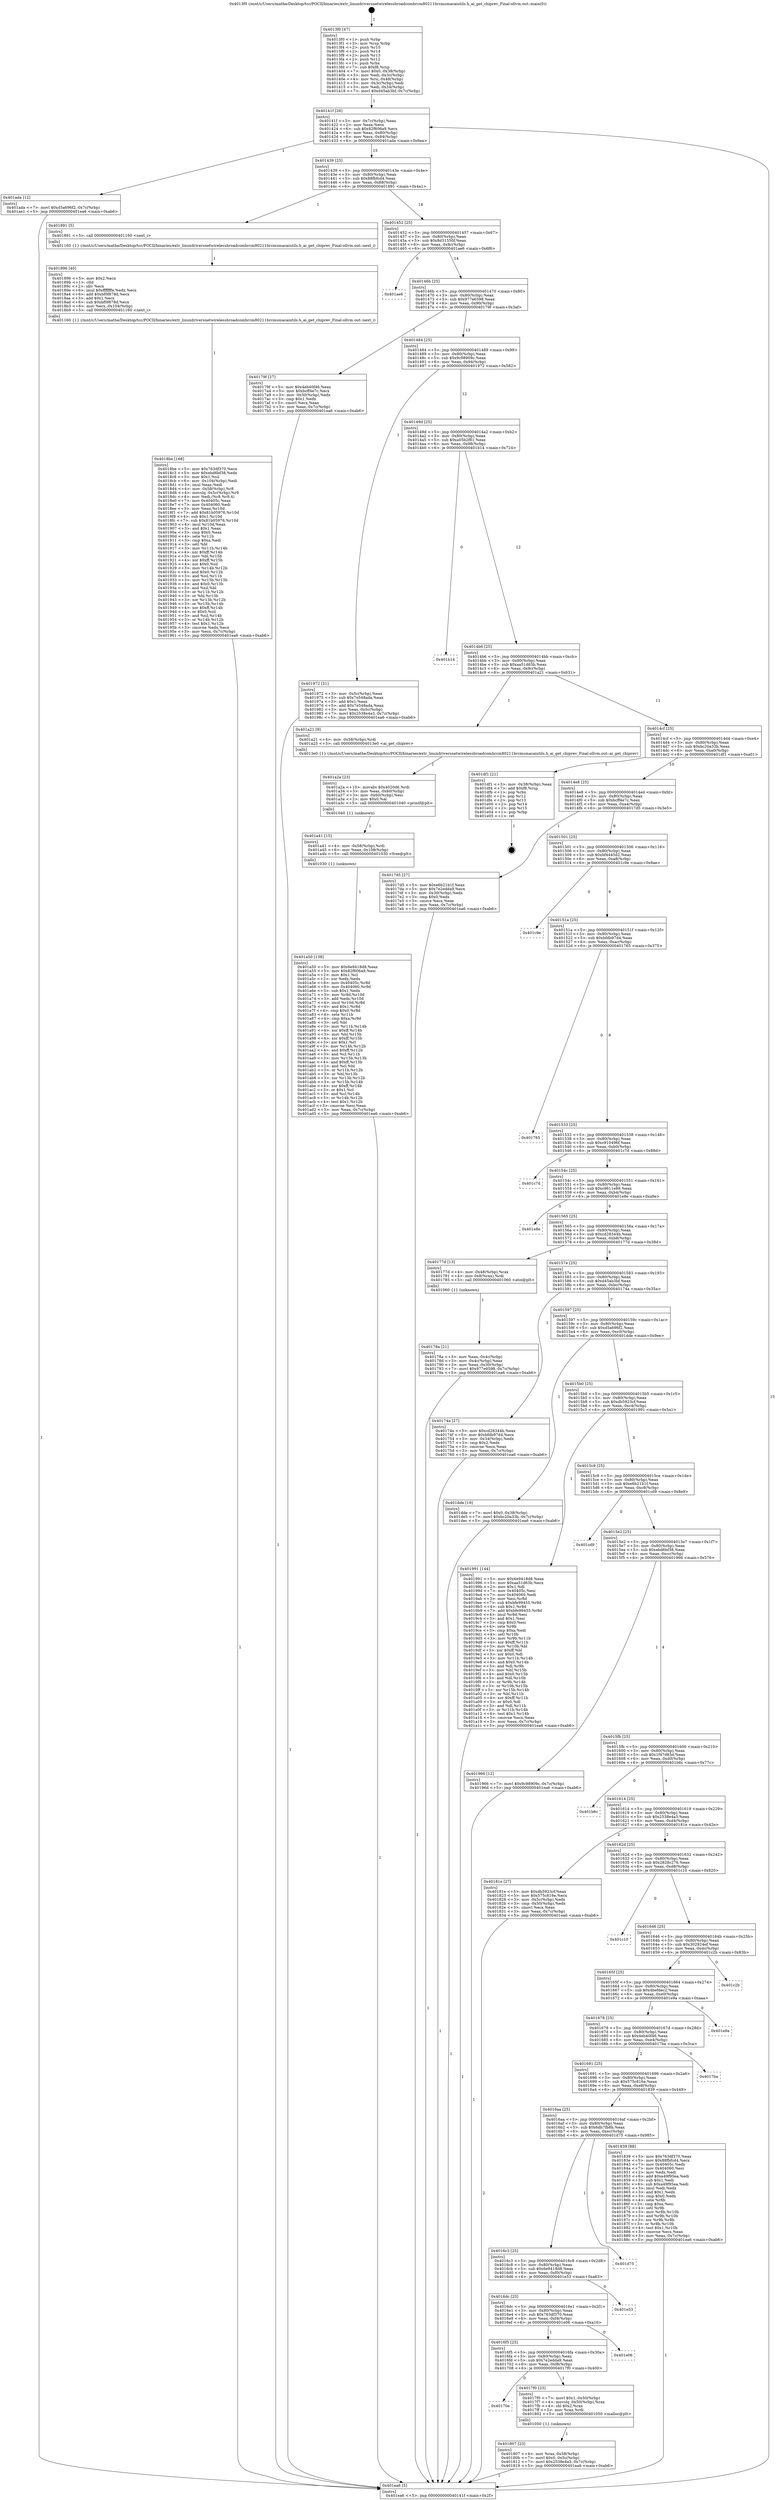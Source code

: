 digraph "0x4013f0" {
  label = "0x4013f0 (/mnt/c/Users/mathe/Desktop/tcc/POCII/binaries/extr_linuxdriversnetwirelessbroadcombrcm80211brcmsmacaiutils.h_ai_get_chiprev_Final-ollvm.out::main(0))"
  labelloc = "t"
  node[shape=record]

  Entry [label="",width=0.3,height=0.3,shape=circle,fillcolor=black,style=filled]
  "0x40141f" [label="{
     0x40141f [26]\l
     | [instrs]\l
     &nbsp;&nbsp;0x40141f \<+3\>: mov -0x7c(%rbp),%eax\l
     &nbsp;&nbsp;0x401422 \<+2\>: mov %eax,%ecx\l
     &nbsp;&nbsp;0x401424 \<+6\>: sub $0x82f606a9,%ecx\l
     &nbsp;&nbsp;0x40142a \<+3\>: mov %eax,-0x80(%rbp)\l
     &nbsp;&nbsp;0x40142d \<+6\>: mov %ecx,-0x84(%rbp)\l
     &nbsp;&nbsp;0x401433 \<+6\>: je 0000000000401ada \<main+0x6ea\>\l
  }"]
  "0x401ada" [label="{
     0x401ada [12]\l
     | [instrs]\l
     &nbsp;&nbsp;0x401ada \<+7\>: movl $0xd5a696f2,-0x7c(%rbp)\l
     &nbsp;&nbsp;0x401ae1 \<+5\>: jmp 0000000000401ea6 \<main+0xab6\>\l
  }"]
  "0x401439" [label="{
     0x401439 [25]\l
     | [instrs]\l
     &nbsp;&nbsp;0x401439 \<+5\>: jmp 000000000040143e \<main+0x4e\>\l
     &nbsp;&nbsp;0x40143e \<+3\>: mov -0x80(%rbp),%eax\l
     &nbsp;&nbsp;0x401441 \<+5\>: sub $0x88fbfcd4,%eax\l
     &nbsp;&nbsp;0x401446 \<+6\>: mov %eax,-0x88(%rbp)\l
     &nbsp;&nbsp;0x40144c \<+6\>: je 0000000000401891 \<main+0x4a1\>\l
  }"]
  Exit [label="",width=0.3,height=0.3,shape=circle,fillcolor=black,style=filled,peripheries=2]
  "0x401891" [label="{
     0x401891 [5]\l
     | [instrs]\l
     &nbsp;&nbsp;0x401891 \<+5\>: call 0000000000401160 \<next_i\>\l
     | [calls]\l
     &nbsp;&nbsp;0x401160 \{1\} (/mnt/c/Users/mathe/Desktop/tcc/POCII/binaries/extr_linuxdriversnetwirelessbroadcombrcm80211brcmsmacaiutils.h_ai_get_chiprev_Final-ollvm.out::next_i)\l
  }"]
  "0x401452" [label="{
     0x401452 [25]\l
     | [instrs]\l
     &nbsp;&nbsp;0x401452 \<+5\>: jmp 0000000000401457 \<main+0x67\>\l
     &nbsp;&nbsp;0x401457 \<+3\>: mov -0x80(%rbp),%eax\l
     &nbsp;&nbsp;0x40145a \<+5\>: sub $0x8d31550f,%eax\l
     &nbsp;&nbsp;0x40145f \<+6\>: mov %eax,-0x8c(%rbp)\l
     &nbsp;&nbsp;0x401465 \<+6\>: je 0000000000401ae6 \<main+0x6f6\>\l
  }"]
  "0x401a50" [label="{
     0x401a50 [138]\l
     | [instrs]\l
     &nbsp;&nbsp;0x401a50 \<+5\>: mov $0x6e9418d8,%eax\l
     &nbsp;&nbsp;0x401a55 \<+5\>: mov $0x82f606a9,%esi\l
     &nbsp;&nbsp;0x401a5a \<+2\>: mov $0x1,%cl\l
     &nbsp;&nbsp;0x401a5c \<+2\>: xor %edx,%edx\l
     &nbsp;&nbsp;0x401a5e \<+8\>: mov 0x40405c,%r8d\l
     &nbsp;&nbsp;0x401a66 \<+8\>: mov 0x404060,%r9d\l
     &nbsp;&nbsp;0x401a6e \<+3\>: sub $0x1,%edx\l
     &nbsp;&nbsp;0x401a71 \<+3\>: mov %r8d,%r10d\l
     &nbsp;&nbsp;0x401a74 \<+3\>: add %edx,%r10d\l
     &nbsp;&nbsp;0x401a77 \<+4\>: imul %r10d,%r8d\l
     &nbsp;&nbsp;0x401a7b \<+4\>: and $0x1,%r8d\l
     &nbsp;&nbsp;0x401a7f \<+4\>: cmp $0x0,%r8d\l
     &nbsp;&nbsp;0x401a83 \<+4\>: sete %r11b\l
     &nbsp;&nbsp;0x401a87 \<+4\>: cmp $0xa,%r9d\l
     &nbsp;&nbsp;0x401a8b \<+3\>: setl %bl\l
     &nbsp;&nbsp;0x401a8e \<+3\>: mov %r11b,%r14b\l
     &nbsp;&nbsp;0x401a91 \<+4\>: xor $0xff,%r14b\l
     &nbsp;&nbsp;0x401a95 \<+3\>: mov %bl,%r15b\l
     &nbsp;&nbsp;0x401a98 \<+4\>: xor $0xff,%r15b\l
     &nbsp;&nbsp;0x401a9c \<+3\>: xor $0x1,%cl\l
     &nbsp;&nbsp;0x401a9f \<+3\>: mov %r14b,%r12b\l
     &nbsp;&nbsp;0x401aa2 \<+4\>: and $0xff,%r12b\l
     &nbsp;&nbsp;0x401aa6 \<+3\>: and %cl,%r11b\l
     &nbsp;&nbsp;0x401aa9 \<+3\>: mov %r15b,%r13b\l
     &nbsp;&nbsp;0x401aac \<+4\>: and $0xff,%r13b\l
     &nbsp;&nbsp;0x401ab0 \<+2\>: and %cl,%bl\l
     &nbsp;&nbsp;0x401ab2 \<+3\>: or %r11b,%r12b\l
     &nbsp;&nbsp;0x401ab5 \<+3\>: or %bl,%r13b\l
     &nbsp;&nbsp;0x401ab8 \<+3\>: xor %r13b,%r12b\l
     &nbsp;&nbsp;0x401abb \<+3\>: or %r15b,%r14b\l
     &nbsp;&nbsp;0x401abe \<+4\>: xor $0xff,%r14b\l
     &nbsp;&nbsp;0x401ac2 \<+3\>: or $0x1,%cl\l
     &nbsp;&nbsp;0x401ac5 \<+3\>: and %cl,%r14b\l
     &nbsp;&nbsp;0x401ac8 \<+3\>: or %r14b,%r12b\l
     &nbsp;&nbsp;0x401acb \<+4\>: test $0x1,%r12b\l
     &nbsp;&nbsp;0x401acf \<+3\>: cmovne %esi,%eax\l
     &nbsp;&nbsp;0x401ad2 \<+3\>: mov %eax,-0x7c(%rbp)\l
     &nbsp;&nbsp;0x401ad5 \<+5\>: jmp 0000000000401ea6 \<main+0xab6\>\l
  }"]
  "0x401ae6" [label="{
     0x401ae6\l
  }", style=dashed]
  "0x40146b" [label="{
     0x40146b [25]\l
     | [instrs]\l
     &nbsp;&nbsp;0x40146b \<+5\>: jmp 0000000000401470 \<main+0x80\>\l
     &nbsp;&nbsp;0x401470 \<+3\>: mov -0x80(%rbp),%eax\l
     &nbsp;&nbsp;0x401473 \<+5\>: sub $0x977e6598,%eax\l
     &nbsp;&nbsp;0x401478 \<+6\>: mov %eax,-0x90(%rbp)\l
     &nbsp;&nbsp;0x40147e \<+6\>: je 000000000040179f \<main+0x3af\>\l
  }"]
  "0x401a41" [label="{
     0x401a41 [15]\l
     | [instrs]\l
     &nbsp;&nbsp;0x401a41 \<+4\>: mov -0x58(%rbp),%rdi\l
     &nbsp;&nbsp;0x401a45 \<+6\>: mov %eax,-0x108(%rbp)\l
     &nbsp;&nbsp;0x401a4b \<+5\>: call 0000000000401030 \<free@plt\>\l
     | [calls]\l
     &nbsp;&nbsp;0x401030 \{1\} (unknown)\l
  }"]
  "0x40179f" [label="{
     0x40179f [27]\l
     | [instrs]\l
     &nbsp;&nbsp;0x40179f \<+5\>: mov $0x4eb40f46,%eax\l
     &nbsp;&nbsp;0x4017a4 \<+5\>: mov $0xbcff4e7c,%ecx\l
     &nbsp;&nbsp;0x4017a9 \<+3\>: mov -0x30(%rbp),%edx\l
     &nbsp;&nbsp;0x4017ac \<+3\>: cmp $0x1,%edx\l
     &nbsp;&nbsp;0x4017af \<+3\>: cmovl %ecx,%eax\l
     &nbsp;&nbsp;0x4017b2 \<+3\>: mov %eax,-0x7c(%rbp)\l
     &nbsp;&nbsp;0x4017b5 \<+5\>: jmp 0000000000401ea6 \<main+0xab6\>\l
  }"]
  "0x401484" [label="{
     0x401484 [25]\l
     | [instrs]\l
     &nbsp;&nbsp;0x401484 \<+5\>: jmp 0000000000401489 \<main+0x99\>\l
     &nbsp;&nbsp;0x401489 \<+3\>: mov -0x80(%rbp),%eax\l
     &nbsp;&nbsp;0x40148c \<+5\>: sub $0x9c98909c,%eax\l
     &nbsp;&nbsp;0x401491 \<+6\>: mov %eax,-0x94(%rbp)\l
     &nbsp;&nbsp;0x401497 \<+6\>: je 0000000000401972 \<main+0x582\>\l
  }"]
  "0x401a2a" [label="{
     0x401a2a [23]\l
     | [instrs]\l
     &nbsp;&nbsp;0x401a2a \<+10\>: movabs $0x4020d6,%rdi\l
     &nbsp;&nbsp;0x401a34 \<+3\>: mov %eax,-0x60(%rbp)\l
     &nbsp;&nbsp;0x401a37 \<+3\>: mov -0x60(%rbp),%esi\l
     &nbsp;&nbsp;0x401a3a \<+2\>: mov $0x0,%al\l
     &nbsp;&nbsp;0x401a3c \<+5\>: call 0000000000401040 \<printf@plt\>\l
     | [calls]\l
     &nbsp;&nbsp;0x401040 \{1\} (unknown)\l
  }"]
  "0x401972" [label="{
     0x401972 [31]\l
     | [instrs]\l
     &nbsp;&nbsp;0x401972 \<+3\>: mov -0x5c(%rbp),%eax\l
     &nbsp;&nbsp;0x401975 \<+5\>: sub $0x7e548ada,%eax\l
     &nbsp;&nbsp;0x40197a \<+3\>: add $0x1,%eax\l
     &nbsp;&nbsp;0x40197d \<+5\>: add $0x7e548ada,%eax\l
     &nbsp;&nbsp;0x401982 \<+3\>: mov %eax,-0x5c(%rbp)\l
     &nbsp;&nbsp;0x401985 \<+7\>: movl $0x2538e4a3,-0x7c(%rbp)\l
     &nbsp;&nbsp;0x40198c \<+5\>: jmp 0000000000401ea6 \<main+0xab6\>\l
  }"]
  "0x40149d" [label="{
     0x40149d [25]\l
     | [instrs]\l
     &nbsp;&nbsp;0x40149d \<+5\>: jmp 00000000004014a2 \<main+0xb2\>\l
     &nbsp;&nbsp;0x4014a2 \<+3\>: mov -0x80(%rbp),%eax\l
     &nbsp;&nbsp;0x4014a5 \<+5\>: sub $0xa05b2f81,%eax\l
     &nbsp;&nbsp;0x4014aa \<+6\>: mov %eax,-0x98(%rbp)\l
     &nbsp;&nbsp;0x4014b0 \<+6\>: je 0000000000401b14 \<main+0x724\>\l
  }"]
  "0x4018be" [label="{
     0x4018be [168]\l
     | [instrs]\l
     &nbsp;&nbsp;0x4018be \<+5\>: mov $0x763df370,%ecx\l
     &nbsp;&nbsp;0x4018c3 \<+5\>: mov $0xebd6bf38,%edx\l
     &nbsp;&nbsp;0x4018c8 \<+3\>: mov $0x1,%sil\l
     &nbsp;&nbsp;0x4018cb \<+6\>: mov -0x104(%rbp),%edi\l
     &nbsp;&nbsp;0x4018d1 \<+3\>: imul %eax,%edi\l
     &nbsp;&nbsp;0x4018d4 \<+4\>: mov -0x58(%rbp),%r8\l
     &nbsp;&nbsp;0x4018d8 \<+4\>: movslq -0x5c(%rbp),%r9\l
     &nbsp;&nbsp;0x4018dc \<+4\>: mov %edi,(%r8,%r9,4)\l
     &nbsp;&nbsp;0x4018e0 \<+7\>: mov 0x40405c,%eax\l
     &nbsp;&nbsp;0x4018e7 \<+7\>: mov 0x404060,%edi\l
     &nbsp;&nbsp;0x4018ee \<+3\>: mov %eax,%r10d\l
     &nbsp;&nbsp;0x4018f1 \<+7\>: add $0x81b05976,%r10d\l
     &nbsp;&nbsp;0x4018f8 \<+4\>: sub $0x1,%r10d\l
     &nbsp;&nbsp;0x4018fc \<+7\>: sub $0x81b05976,%r10d\l
     &nbsp;&nbsp;0x401903 \<+4\>: imul %r10d,%eax\l
     &nbsp;&nbsp;0x401907 \<+3\>: and $0x1,%eax\l
     &nbsp;&nbsp;0x40190a \<+3\>: cmp $0x0,%eax\l
     &nbsp;&nbsp;0x40190d \<+4\>: sete %r11b\l
     &nbsp;&nbsp;0x401911 \<+3\>: cmp $0xa,%edi\l
     &nbsp;&nbsp;0x401914 \<+3\>: setl %bl\l
     &nbsp;&nbsp;0x401917 \<+3\>: mov %r11b,%r14b\l
     &nbsp;&nbsp;0x40191a \<+4\>: xor $0xff,%r14b\l
     &nbsp;&nbsp;0x40191e \<+3\>: mov %bl,%r15b\l
     &nbsp;&nbsp;0x401921 \<+4\>: xor $0xff,%r15b\l
     &nbsp;&nbsp;0x401925 \<+4\>: xor $0x0,%sil\l
     &nbsp;&nbsp;0x401929 \<+3\>: mov %r14b,%r12b\l
     &nbsp;&nbsp;0x40192c \<+4\>: and $0x0,%r12b\l
     &nbsp;&nbsp;0x401930 \<+3\>: and %sil,%r11b\l
     &nbsp;&nbsp;0x401933 \<+3\>: mov %r15b,%r13b\l
     &nbsp;&nbsp;0x401936 \<+4\>: and $0x0,%r13b\l
     &nbsp;&nbsp;0x40193a \<+3\>: and %sil,%bl\l
     &nbsp;&nbsp;0x40193d \<+3\>: or %r11b,%r12b\l
     &nbsp;&nbsp;0x401940 \<+3\>: or %bl,%r13b\l
     &nbsp;&nbsp;0x401943 \<+3\>: xor %r13b,%r12b\l
     &nbsp;&nbsp;0x401946 \<+3\>: or %r15b,%r14b\l
     &nbsp;&nbsp;0x401949 \<+4\>: xor $0xff,%r14b\l
     &nbsp;&nbsp;0x40194d \<+4\>: or $0x0,%sil\l
     &nbsp;&nbsp;0x401951 \<+3\>: and %sil,%r14b\l
     &nbsp;&nbsp;0x401954 \<+3\>: or %r14b,%r12b\l
     &nbsp;&nbsp;0x401957 \<+4\>: test $0x1,%r12b\l
     &nbsp;&nbsp;0x40195b \<+3\>: cmovne %edx,%ecx\l
     &nbsp;&nbsp;0x40195e \<+3\>: mov %ecx,-0x7c(%rbp)\l
     &nbsp;&nbsp;0x401961 \<+5\>: jmp 0000000000401ea6 \<main+0xab6\>\l
  }"]
  "0x401b14" [label="{
     0x401b14\l
  }", style=dashed]
  "0x4014b6" [label="{
     0x4014b6 [25]\l
     | [instrs]\l
     &nbsp;&nbsp;0x4014b6 \<+5\>: jmp 00000000004014bb \<main+0xcb\>\l
     &nbsp;&nbsp;0x4014bb \<+3\>: mov -0x80(%rbp),%eax\l
     &nbsp;&nbsp;0x4014be \<+5\>: sub $0xaa51d63b,%eax\l
     &nbsp;&nbsp;0x4014c3 \<+6\>: mov %eax,-0x9c(%rbp)\l
     &nbsp;&nbsp;0x4014c9 \<+6\>: je 0000000000401a21 \<main+0x631\>\l
  }"]
  "0x401896" [label="{
     0x401896 [40]\l
     | [instrs]\l
     &nbsp;&nbsp;0x401896 \<+5\>: mov $0x2,%ecx\l
     &nbsp;&nbsp;0x40189b \<+1\>: cltd\l
     &nbsp;&nbsp;0x40189c \<+2\>: idiv %ecx\l
     &nbsp;&nbsp;0x40189e \<+6\>: imul $0xfffffffe,%edx,%ecx\l
     &nbsp;&nbsp;0x4018a4 \<+6\>: add $0xbf0f878d,%ecx\l
     &nbsp;&nbsp;0x4018aa \<+3\>: add $0x1,%ecx\l
     &nbsp;&nbsp;0x4018ad \<+6\>: sub $0xbf0f878d,%ecx\l
     &nbsp;&nbsp;0x4018b3 \<+6\>: mov %ecx,-0x104(%rbp)\l
     &nbsp;&nbsp;0x4018b9 \<+5\>: call 0000000000401160 \<next_i\>\l
     | [calls]\l
     &nbsp;&nbsp;0x401160 \{1\} (/mnt/c/Users/mathe/Desktop/tcc/POCII/binaries/extr_linuxdriversnetwirelessbroadcombrcm80211brcmsmacaiutils.h_ai_get_chiprev_Final-ollvm.out::next_i)\l
  }"]
  "0x401a21" [label="{
     0x401a21 [9]\l
     | [instrs]\l
     &nbsp;&nbsp;0x401a21 \<+4\>: mov -0x58(%rbp),%rdi\l
     &nbsp;&nbsp;0x401a25 \<+5\>: call 00000000004013e0 \<ai_get_chiprev\>\l
     | [calls]\l
     &nbsp;&nbsp;0x4013e0 \{1\} (/mnt/c/Users/mathe/Desktop/tcc/POCII/binaries/extr_linuxdriversnetwirelessbroadcombrcm80211brcmsmacaiutils.h_ai_get_chiprev_Final-ollvm.out::ai_get_chiprev)\l
  }"]
  "0x4014cf" [label="{
     0x4014cf [25]\l
     | [instrs]\l
     &nbsp;&nbsp;0x4014cf \<+5\>: jmp 00000000004014d4 \<main+0xe4\>\l
     &nbsp;&nbsp;0x4014d4 \<+3\>: mov -0x80(%rbp),%eax\l
     &nbsp;&nbsp;0x4014d7 \<+5\>: sub $0xbc20a33b,%eax\l
     &nbsp;&nbsp;0x4014dc \<+6\>: mov %eax,-0xa0(%rbp)\l
     &nbsp;&nbsp;0x4014e2 \<+6\>: je 0000000000401df1 \<main+0xa01\>\l
  }"]
  "0x401807" [label="{
     0x401807 [23]\l
     | [instrs]\l
     &nbsp;&nbsp;0x401807 \<+4\>: mov %rax,-0x58(%rbp)\l
     &nbsp;&nbsp;0x40180b \<+7\>: movl $0x0,-0x5c(%rbp)\l
     &nbsp;&nbsp;0x401812 \<+7\>: movl $0x2538e4a3,-0x7c(%rbp)\l
     &nbsp;&nbsp;0x401819 \<+5\>: jmp 0000000000401ea6 \<main+0xab6\>\l
  }"]
  "0x401df1" [label="{
     0x401df1 [21]\l
     | [instrs]\l
     &nbsp;&nbsp;0x401df1 \<+3\>: mov -0x38(%rbp),%eax\l
     &nbsp;&nbsp;0x401df4 \<+7\>: add $0xf8,%rsp\l
     &nbsp;&nbsp;0x401dfb \<+1\>: pop %rbx\l
     &nbsp;&nbsp;0x401dfc \<+2\>: pop %r12\l
     &nbsp;&nbsp;0x401dfe \<+2\>: pop %r13\l
     &nbsp;&nbsp;0x401e00 \<+2\>: pop %r14\l
     &nbsp;&nbsp;0x401e02 \<+2\>: pop %r15\l
     &nbsp;&nbsp;0x401e04 \<+1\>: pop %rbp\l
     &nbsp;&nbsp;0x401e05 \<+1\>: ret\l
  }"]
  "0x4014e8" [label="{
     0x4014e8 [25]\l
     | [instrs]\l
     &nbsp;&nbsp;0x4014e8 \<+5\>: jmp 00000000004014ed \<main+0xfd\>\l
     &nbsp;&nbsp;0x4014ed \<+3\>: mov -0x80(%rbp),%eax\l
     &nbsp;&nbsp;0x4014f0 \<+5\>: sub $0xbcff4e7c,%eax\l
     &nbsp;&nbsp;0x4014f5 \<+6\>: mov %eax,-0xa4(%rbp)\l
     &nbsp;&nbsp;0x4014fb \<+6\>: je 00000000004017d5 \<main+0x3e5\>\l
  }"]
  "0x40170e" [label="{
     0x40170e\l
  }", style=dashed]
  "0x4017d5" [label="{
     0x4017d5 [27]\l
     | [instrs]\l
     &nbsp;&nbsp;0x4017d5 \<+5\>: mov $0xe6b21b1f,%eax\l
     &nbsp;&nbsp;0x4017da \<+5\>: mov $0x7e2edda9,%ecx\l
     &nbsp;&nbsp;0x4017df \<+3\>: mov -0x30(%rbp),%edx\l
     &nbsp;&nbsp;0x4017e2 \<+3\>: cmp $0x0,%edx\l
     &nbsp;&nbsp;0x4017e5 \<+3\>: cmove %ecx,%eax\l
     &nbsp;&nbsp;0x4017e8 \<+3\>: mov %eax,-0x7c(%rbp)\l
     &nbsp;&nbsp;0x4017eb \<+5\>: jmp 0000000000401ea6 \<main+0xab6\>\l
  }"]
  "0x401501" [label="{
     0x401501 [25]\l
     | [instrs]\l
     &nbsp;&nbsp;0x401501 \<+5\>: jmp 0000000000401506 \<main+0x116\>\l
     &nbsp;&nbsp;0x401506 \<+3\>: mov -0x80(%rbp),%eax\l
     &nbsp;&nbsp;0x401509 \<+5\>: sub $0xbf4445d2,%eax\l
     &nbsp;&nbsp;0x40150e \<+6\>: mov %eax,-0xa8(%rbp)\l
     &nbsp;&nbsp;0x401514 \<+6\>: je 0000000000401c9e \<main+0x8ae\>\l
  }"]
  "0x4017f0" [label="{
     0x4017f0 [23]\l
     | [instrs]\l
     &nbsp;&nbsp;0x4017f0 \<+7\>: movl $0x1,-0x50(%rbp)\l
     &nbsp;&nbsp;0x4017f7 \<+4\>: movslq -0x50(%rbp),%rax\l
     &nbsp;&nbsp;0x4017fb \<+4\>: shl $0x2,%rax\l
     &nbsp;&nbsp;0x4017ff \<+3\>: mov %rax,%rdi\l
     &nbsp;&nbsp;0x401802 \<+5\>: call 0000000000401050 \<malloc@plt\>\l
     | [calls]\l
     &nbsp;&nbsp;0x401050 \{1\} (unknown)\l
  }"]
  "0x401c9e" [label="{
     0x401c9e\l
  }", style=dashed]
  "0x40151a" [label="{
     0x40151a [25]\l
     | [instrs]\l
     &nbsp;&nbsp;0x40151a \<+5\>: jmp 000000000040151f \<main+0x12f\>\l
     &nbsp;&nbsp;0x40151f \<+3\>: mov -0x80(%rbp),%eax\l
     &nbsp;&nbsp;0x401522 \<+5\>: sub $0xbfdb97d4,%eax\l
     &nbsp;&nbsp;0x401527 \<+6\>: mov %eax,-0xac(%rbp)\l
     &nbsp;&nbsp;0x40152d \<+6\>: je 0000000000401765 \<main+0x375\>\l
  }"]
  "0x4016f5" [label="{
     0x4016f5 [25]\l
     | [instrs]\l
     &nbsp;&nbsp;0x4016f5 \<+5\>: jmp 00000000004016fa \<main+0x30a\>\l
     &nbsp;&nbsp;0x4016fa \<+3\>: mov -0x80(%rbp),%eax\l
     &nbsp;&nbsp;0x4016fd \<+5\>: sub $0x7e2edda9,%eax\l
     &nbsp;&nbsp;0x401702 \<+6\>: mov %eax,-0xf8(%rbp)\l
     &nbsp;&nbsp;0x401708 \<+6\>: je 00000000004017f0 \<main+0x400\>\l
  }"]
  "0x401765" [label="{
     0x401765\l
  }", style=dashed]
  "0x401533" [label="{
     0x401533 [25]\l
     | [instrs]\l
     &nbsp;&nbsp;0x401533 \<+5\>: jmp 0000000000401538 \<main+0x148\>\l
     &nbsp;&nbsp;0x401538 \<+3\>: mov -0x80(%rbp),%eax\l
     &nbsp;&nbsp;0x40153b \<+5\>: sub $0xc910496f,%eax\l
     &nbsp;&nbsp;0x401540 \<+6\>: mov %eax,-0xb0(%rbp)\l
     &nbsp;&nbsp;0x401546 \<+6\>: je 0000000000401c7d \<main+0x88d\>\l
  }"]
  "0x401e06" [label="{
     0x401e06\l
  }", style=dashed]
  "0x401c7d" [label="{
     0x401c7d\l
  }", style=dashed]
  "0x40154c" [label="{
     0x40154c [25]\l
     | [instrs]\l
     &nbsp;&nbsp;0x40154c \<+5\>: jmp 0000000000401551 \<main+0x161\>\l
     &nbsp;&nbsp;0x401551 \<+3\>: mov -0x80(%rbp),%eax\l
     &nbsp;&nbsp;0x401554 \<+5\>: sub $0xc9611e89,%eax\l
     &nbsp;&nbsp;0x401559 \<+6\>: mov %eax,-0xb4(%rbp)\l
     &nbsp;&nbsp;0x40155f \<+6\>: je 0000000000401e8e \<main+0xa9e\>\l
  }"]
  "0x4016dc" [label="{
     0x4016dc [25]\l
     | [instrs]\l
     &nbsp;&nbsp;0x4016dc \<+5\>: jmp 00000000004016e1 \<main+0x2f1\>\l
     &nbsp;&nbsp;0x4016e1 \<+3\>: mov -0x80(%rbp),%eax\l
     &nbsp;&nbsp;0x4016e4 \<+5\>: sub $0x763df370,%eax\l
     &nbsp;&nbsp;0x4016e9 \<+6\>: mov %eax,-0xf4(%rbp)\l
     &nbsp;&nbsp;0x4016ef \<+6\>: je 0000000000401e06 \<main+0xa16\>\l
  }"]
  "0x401e8e" [label="{
     0x401e8e\l
  }", style=dashed]
  "0x401565" [label="{
     0x401565 [25]\l
     | [instrs]\l
     &nbsp;&nbsp;0x401565 \<+5\>: jmp 000000000040156a \<main+0x17a\>\l
     &nbsp;&nbsp;0x40156a \<+3\>: mov -0x80(%rbp),%eax\l
     &nbsp;&nbsp;0x40156d \<+5\>: sub $0xcd28344b,%eax\l
     &nbsp;&nbsp;0x401572 \<+6\>: mov %eax,-0xb8(%rbp)\l
     &nbsp;&nbsp;0x401578 \<+6\>: je 000000000040177d \<main+0x38d\>\l
  }"]
  "0x401e53" [label="{
     0x401e53\l
  }", style=dashed]
  "0x40177d" [label="{
     0x40177d [13]\l
     | [instrs]\l
     &nbsp;&nbsp;0x40177d \<+4\>: mov -0x48(%rbp),%rax\l
     &nbsp;&nbsp;0x401781 \<+4\>: mov 0x8(%rax),%rdi\l
     &nbsp;&nbsp;0x401785 \<+5\>: call 0000000000401060 \<atoi@plt\>\l
     | [calls]\l
     &nbsp;&nbsp;0x401060 \{1\} (unknown)\l
  }"]
  "0x40157e" [label="{
     0x40157e [25]\l
     | [instrs]\l
     &nbsp;&nbsp;0x40157e \<+5\>: jmp 0000000000401583 \<main+0x193\>\l
     &nbsp;&nbsp;0x401583 \<+3\>: mov -0x80(%rbp),%eax\l
     &nbsp;&nbsp;0x401586 \<+5\>: sub $0xd45ab3bf,%eax\l
     &nbsp;&nbsp;0x40158b \<+6\>: mov %eax,-0xbc(%rbp)\l
     &nbsp;&nbsp;0x401591 \<+6\>: je 000000000040174a \<main+0x35a\>\l
  }"]
  "0x4016c3" [label="{
     0x4016c3 [25]\l
     | [instrs]\l
     &nbsp;&nbsp;0x4016c3 \<+5\>: jmp 00000000004016c8 \<main+0x2d8\>\l
     &nbsp;&nbsp;0x4016c8 \<+3\>: mov -0x80(%rbp),%eax\l
     &nbsp;&nbsp;0x4016cb \<+5\>: sub $0x6e9418d8,%eax\l
     &nbsp;&nbsp;0x4016d0 \<+6\>: mov %eax,-0xf0(%rbp)\l
     &nbsp;&nbsp;0x4016d6 \<+6\>: je 0000000000401e53 \<main+0xa63\>\l
  }"]
  "0x40174a" [label="{
     0x40174a [27]\l
     | [instrs]\l
     &nbsp;&nbsp;0x40174a \<+5\>: mov $0xcd28344b,%eax\l
     &nbsp;&nbsp;0x40174f \<+5\>: mov $0xbfdb97d4,%ecx\l
     &nbsp;&nbsp;0x401754 \<+3\>: mov -0x34(%rbp),%edx\l
     &nbsp;&nbsp;0x401757 \<+3\>: cmp $0x2,%edx\l
     &nbsp;&nbsp;0x40175a \<+3\>: cmovne %ecx,%eax\l
     &nbsp;&nbsp;0x40175d \<+3\>: mov %eax,-0x7c(%rbp)\l
     &nbsp;&nbsp;0x401760 \<+5\>: jmp 0000000000401ea6 \<main+0xab6\>\l
  }"]
  "0x401597" [label="{
     0x401597 [25]\l
     | [instrs]\l
     &nbsp;&nbsp;0x401597 \<+5\>: jmp 000000000040159c \<main+0x1ac\>\l
     &nbsp;&nbsp;0x40159c \<+3\>: mov -0x80(%rbp),%eax\l
     &nbsp;&nbsp;0x40159f \<+5\>: sub $0xd5a696f2,%eax\l
     &nbsp;&nbsp;0x4015a4 \<+6\>: mov %eax,-0xc0(%rbp)\l
     &nbsp;&nbsp;0x4015aa \<+6\>: je 0000000000401dde \<main+0x9ee\>\l
  }"]
  "0x401ea6" [label="{
     0x401ea6 [5]\l
     | [instrs]\l
     &nbsp;&nbsp;0x401ea6 \<+5\>: jmp 000000000040141f \<main+0x2f\>\l
  }"]
  "0x4013f0" [label="{
     0x4013f0 [47]\l
     | [instrs]\l
     &nbsp;&nbsp;0x4013f0 \<+1\>: push %rbp\l
     &nbsp;&nbsp;0x4013f1 \<+3\>: mov %rsp,%rbp\l
     &nbsp;&nbsp;0x4013f4 \<+2\>: push %r15\l
     &nbsp;&nbsp;0x4013f6 \<+2\>: push %r14\l
     &nbsp;&nbsp;0x4013f8 \<+2\>: push %r13\l
     &nbsp;&nbsp;0x4013fa \<+2\>: push %r12\l
     &nbsp;&nbsp;0x4013fc \<+1\>: push %rbx\l
     &nbsp;&nbsp;0x4013fd \<+7\>: sub $0xf8,%rsp\l
     &nbsp;&nbsp;0x401404 \<+7\>: movl $0x0,-0x38(%rbp)\l
     &nbsp;&nbsp;0x40140b \<+3\>: mov %edi,-0x3c(%rbp)\l
     &nbsp;&nbsp;0x40140e \<+4\>: mov %rsi,-0x48(%rbp)\l
     &nbsp;&nbsp;0x401412 \<+3\>: mov -0x3c(%rbp),%edi\l
     &nbsp;&nbsp;0x401415 \<+3\>: mov %edi,-0x34(%rbp)\l
     &nbsp;&nbsp;0x401418 \<+7\>: movl $0xd45ab3bf,-0x7c(%rbp)\l
  }"]
  "0x40178a" [label="{
     0x40178a [21]\l
     | [instrs]\l
     &nbsp;&nbsp;0x40178a \<+3\>: mov %eax,-0x4c(%rbp)\l
     &nbsp;&nbsp;0x40178d \<+3\>: mov -0x4c(%rbp),%eax\l
     &nbsp;&nbsp;0x401790 \<+3\>: mov %eax,-0x30(%rbp)\l
     &nbsp;&nbsp;0x401793 \<+7\>: movl $0x977e6598,-0x7c(%rbp)\l
     &nbsp;&nbsp;0x40179a \<+5\>: jmp 0000000000401ea6 \<main+0xab6\>\l
  }"]
  "0x401d75" [label="{
     0x401d75\l
  }", style=dashed]
  "0x401dde" [label="{
     0x401dde [19]\l
     | [instrs]\l
     &nbsp;&nbsp;0x401dde \<+7\>: movl $0x0,-0x38(%rbp)\l
     &nbsp;&nbsp;0x401de5 \<+7\>: movl $0xbc20a33b,-0x7c(%rbp)\l
     &nbsp;&nbsp;0x401dec \<+5\>: jmp 0000000000401ea6 \<main+0xab6\>\l
  }"]
  "0x4015b0" [label="{
     0x4015b0 [25]\l
     | [instrs]\l
     &nbsp;&nbsp;0x4015b0 \<+5\>: jmp 00000000004015b5 \<main+0x1c5\>\l
     &nbsp;&nbsp;0x4015b5 \<+3\>: mov -0x80(%rbp),%eax\l
     &nbsp;&nbsp;0x4015b8 \<+5\>: sub $0xdb5923cf,%eax\l
     &nbsp;&nbsp;0x4015bd \<+6\>: mov %eax,-0xc4(%rbp)\l
     &nbsp;&nbsp;0x4015c3 \<+6\>: je 0000000000401991 \<main+0x5a1\>\l
  }"]
  "0x4016aa" [label="{
     0x4016aa [25]\l
     | [instrs]\l
     &nbsp;&nbsp;0x4016aa \<+5\>: jmp 00000000004016af \<main+0x2bf\>\l
     &nbsp;&nbsp;0x4016af \<+3\>: mov -0x80(%rbp),%eax\l
     &nbsp;&nbsp;0x4016b2 \<+5\>: sub $0x6db7fb8b,%eax\l
     &nbsp;&nbsp;0x4016b7 \<+6\>: mov %eax,-0xec(%rbp)\l
     &nbsp;&nbsp;0x4016bd \<+6\>: je 0000000000401d75 \<main+0x985\>\l
  }"]
  "0x401991" [label="{
     0x401991 [144]\l
     | [instrs]\l
     &nbsp;&nbsp;0x401991 \<+5\>: mov $0x6e9418d8,%eax\l
     &nbsp;&nbsp;0x401996 \<+5\>: mov $0xaa51d63b,%ecx\l
     &nbsp;&nbsp;0x40199b \<+2\>: mov $0x1,%dl\l
     &nbsp;&nbsp;0x40199d \<+7\>: mov 0x40405c,%esi\l
     &nbsp;&nbsp;0x4019a4 \<+7\>: mov 0x404060,%edi\l
     &nbsp;&nbsp;0x4019ab \<+3\>: mov %esi,%r8d\l
     &nbsp;&nbsp;0x4019ae \<+7\>: sub $0xbfe99455,%r8d\l
     &nbsp;&nbsp;0x4019b5 \<+4\>: sub $0x1,%r8d\l
     &nbsp;&nbsp;0x4019b9 \<+7\>: add $0xbfe99455,%r8d\l
     &nbsp;&nbsp;0x4019c0 \<+4\>: imul %r8d,%esi\l
     &nbsp;&nbsp;0x4019c4 \<+3\>: and $0x1,%esi\l
     &nbsp;&nbsp;0x4019c7 \<+3\>: cmp $0x0,%esi\l
     &nbsp;&nbsp;0x4019ca \<+4\>: sete %r9b\l
     &nbsp;&nbsp;0x4019ce \<+3\>: cmp $0xa,%edi\l
     &nbsp;&nbsp;0x4019d1 \<+4\>: setl %r10b\l
     &nbsp;&nbsp;0x4019d5 \<+3\>: mov %r9b,%r11b\l
     &nbsp;&nbsp;0x4019d8 \<+4\>: xor $0xff,%r11b\l
     &nbsp;&nbsp;0x4019dc \<+3\>: mov %r10b,%bl\l
     &nbsp;&nbsp;0x4019df \<+3\>: xor $0xff,%bl\l
     &nbsp;&nbsp;0x4019e2 \<+3\>: xor $0x0,%dl\l
     &nbsp;&nbsp;0x4019e5 \<+3\>: mov %r11b,%r14b\l
     &nbsp;&nbsp;0x4019e8 \<+4\>: and $0x0,%r14b\l
     &nbsp;&nbsp;0x4019ec \<+3\>: and %dl,%r9b\l
     &nbsp;&nbsp;0x4019ef \<+3\>: mov %bl,%r15b\l
     &nbsp;&nbsp;0x4019f2 \<+4\>: and $0x0,%r15b\l
     &nbsp;&nbsp;0x4019f6 \<+3\>: and %dl,%r10b\l
     &nbsp;&nbsp;0x4019f9 \<+3\>: or %r9b,%r14b\l
     &nbsp;&nbsp;0x4019fc \<+3\>: or %r10b,%r15b\l
     &nbsp;&nbsp;0x4019ff \<+3\>: xor %r15b,%r14b\l
     &nbsp;&nbsp;0x401a02 \<+3\>: or %bl,%r11b\l
     &nbsp;&nbsp;0x401a05 \<+4\>: xor $0xff,%r11b\l
     &nbsp;&nbsp;0x401a09 \<+3\>: or $0x0,%dl\l
     &nbsp;&nbsp;0x401a0c \<+3\>: and %dl,%r11b\l
     &nbsp;&nbsp;0x401a0f \<+3\>: or %r11b,%r14b\l
     &nbsp;&nbsp;0x401a12 \<+4\>: test $0x1,%r14b\l
     &nbsp;&nbsp;0x401a16 \<+3\>: cmovne %ecx,%eax\l
     &nbsp;&nbsp;0x401a19 \<+3\>: mov %eax,-0x7c(%rbp)\l
     &nbsp;&nbsp;0x401a1c \<+5\>: jmp 0000000000401ea6 \<main+0xab6\>\l
  }"]
  "0x4015c9" [label="{
     0x4015c9 [25]\l
     | [instrs]\l
     &nbsp;&nbsp;0x4015c9 \<+5\>: jmp 00000000004015ce \<main+0x1de\>\l
     &nbsp;&nbsp;0x4015ce \<+3\>: mov -0x80(%rbp),%eax\l
     &nbsp;&nbsp;0x4015d1 \<+5\>: sub $0xe6b21b1f,%eax\l
     &nbsp;&nbsp;0x4015d6 \<+6\>: mov %eax,-0xc8(%rbp)\l
     &nbsp;&nbsp;0x4015dc \<+6\>: je 0000000000401cd9 \<main+0x8e9\>\l
  }"]
  "0x401839" [label="{
     0x401839 [88]\l
     | [instrs]\l
     &nbsp;&nbsp;0x401839 \<+5\>: mov $0x763df370,%eax\l
     &nbsp;&nbsp;0x40183e \<+5\>: mov $0x88fbfcd4,%ecx\l
     &nbsp;&nbsp;0x401843 \<+7\>: mov 0x40405c,%edx\l
     &nbsp;&nbsp;0x40184a \<+7\>: mov 0x404060,%esi\l
     &nbsp;&nbsp;0x401851 \<+2\>: mov %edx,%edi\l
     &nbsp;&nbsp;0x401853 \<+6\>: add $0xa49f95ea,%edi\l
     &nbsp;&nbsp;0x401859 \<+3\>: sub $0x1,%edi\l
     &nbsp;&nbsp;0x40185c \<+6\>: sub $0xa49f95ea,%edi\l
     &nbsp;&nbsp;0x401862 \<+3\>: imul %edi,%edx\l
     &nbsp;&nbsp;0x401865 \<+3\>: and $0x1,%edx\l
     &nbsp;&nbsp;0x401868 \<+3\>: cmp $0x0,%edx\l
     &nbsp;&nbsp;0x40186b \<+4\>: sete %r8b\l
     &nbsp;&nbsp;0x40186f \<+3\>: cmp $0xa,%esi\l
     &nbsp;&nbsp;0x401872 \<+4\>: setl %r9b\l
     &nbsp;&nbsp;0x401876 \<+3\>: mov %r8b,%r10b\l
     &nbsp;&nbsp;0x401879 \<+3\>: and %r9b,%r10b\l
     &nbsp;&nbsp;0x40187c \<+3\>: xor %r9b,%r8b\l
     &nbsp;&nbsp;0x40187f \<+3\>: or %r8b,%r10b\l
     &nbsp;&nbsp;0x401882 \<+4\>: test $0x1,%r10b\l
     &nbsp;&nbsp;0x401886 \<+3\>: cmovne %ecx,%eax\l
     &nbsp;&nbsp;0x401889 \<+3\>: mov %eax,-0x7c(%rbp)\l
     &nbsp;&nbsp;0x40188c \<+5\>: jmp 0000000000401ea6 \<main+0xab6\>\l
  }"]
  "0x401cd9" [label="{
     0x401cd9\l
  }", style=dashed]
  "0x4015e2" [label="{
     0x4015e2 [25]\l
     | [instrs]\l
     &nbsp;&nbsp;0x4015e2 \<+5\>: jmp 00000000004015e7 \<main+0x1f7\>\l
     &nbsp;&nbsp;0x4015e7 \<+3\>: mov -0x80(%rbp),%eax\l
     &nbsp;&nbsp;0x4015ea \<+5\>: sub $0xebd6bf38,%eax\l
     &nbsp;&nbsp;0x4015ef \<+6\>: mov %eax,-0xcc(%rbp)\l
     &nbsp;&nbsp;0x4015f5 \<+6\>: je 0000000000401966 \<main+0x576\>\l
  }"]
  "0x401691" [label="{
     0x401691 [25]\l
     | [instrs]\l
     &nbsp;&nbsp;0x401691 \<+5\>: jmp 0000000000401696 \<main+0x2a6\>\l
     &nbsp;&nbsp;0x401696 \<+3\>: mov -0x80(%rbp),%eax\l
     &nbsp;&nbsp;0x401699 \<+5\>: sub $0x575c816e,%eax\l
     &nbsp;&nbsp;0x40169e \<+6\>: mov %eax,-0xe8(%rbp)\l
     &nbsp;&nbsp;0x4016a4 \<+6\>: je 0000000000401839 \<main+0x449\>\l
  }"]
  "0x401966" [label="{
     0x401966 [12]\l
     | [instrs]\l
     &nbsp;&nbsp;0x401966 \<+7\>: movl $0x9c98909c,-0x7c(%rbp)\l
     &nbsp;&nbsp;0x40196d \<+5\>: jmp 0000000000401ea6 \<main+0xab6\>\l
  }"]
  "0x4015fb" [label="{
     0x4015fb [25]\l
     | [instrs]\l
     &nbsp;&nbsp;0x4015fb \<+5\>: jmp 0000000000401600 \<main+0x210\>\l
     &nbsp;&nbsp;0x401600 \<+3\>: mov -0x80(%rbp),%eax\l
     &nbsp;&nbsp;0x401603 \<+5\>: sub $0x1f47d83d,%eax\l
     &nbsp;&nbsp;0x401608 \<+6\>: mov %eax,-0xd0(%rbp)\l
     &nbsp;&nbsp;0x40160e \<+6\>: je 0000000000401b6c \<main+0x77c\>\l
  }"]
  "0x4017ba" [label="{
     0x4017ba\l
  }", style=dashed]
  "0x401b6c" [label="{
     0x401b6c\l
  }", style=dashed]
  "0x401614" [label="{
     0x401614 [25]\l
     | [instrs]\l
     &nbsp;&nbsp;0x401614 \<+5\>: jmp 0000000000401619 \<main+0x229\>\l
     &nbsp;&nbsp;0x401619 \<+3\>: mov -0x80(%rbp),%eax\l
     &nbsp;&nbsp;0x40161c \<+5\>: sub $0x2538e4a3,%eax\l
     &nbsp;&nbsp;0x401621 \<+6\>: mov %eax,-0xd4(%rbp)\l
     &nbsp;&nbsp;0x401627 \<+6\>: je 000000000040181e \<main+0x42e\>\l
  }"]
  "0x401678" [label="{
     0x401678 [25]\l
     | [instrs]\l
     &nbsp;&nbsp;0x401678 \<+5\>: jmp 000000000040167d \<main+0x28d\>\l
     &nbsp;&nbsp;0x40167d \<+3\>: mov -0x80(%rbp),%eax\l
     &nbsp;&nbsp;0x401680 \<+5\>: sub $0x4eb40f46,%eax\l
     &nbsp;&nbsp;0x401685 \<+6\>: mov %eax,-0xe4(%rbp)\l
     &nbsp;&nbsp;0x40168b \<+6\>: je 00000000004017ba \<main+0x3ca\>\l
  }"]
  "0x40181e" [label="{
     0x40181e [27]\l
     | [instrs]\l
     &nbsp;&nbsp;0x40181e \<+5\>: mov $0xdb5923cf,%eax\l
     &nbsp;&nbsp;0x401823 \<+5\>: mov $0x575c816e,%ecx\l
     &nbsp;&nbsp;0x401828 \<+3\>: mov -0x5c(%rbp),%edx\l
     &nbsp;&nbsp;0x40182b \<+3\>: cmp -0x50(%rbp),%edx\l
     &nbsp;&nbsp;0x40182e \<+3\>: cmovl %ecx,%eax\l
     &nbsp;&nbsp;0x401831 \<+3\>: mov %eax,-0x7c(%rbp)\l
     &nbsp;&nbsp;0x401834 \<+5\>: jmp 0000000000401ea6 \<main+0xab6\>\l
  }"]
  "0x40162d" [label="{
     0x40162d [25]\l
     | [instrs]\l
     &nbsp;&nbsp;0x40162d \<+5\>: jmp 0000000000401632 \<main+0x242\>\l
     &nbsp;&nbsp;0x401632 \<+3\>: mov -0x80(%rbp),%eax\l
     &nbsp;&nbsp;0x401635 \<+5\>: sub $0x2828c276,%eax\l
     &nbsp;&nbsp;0x40163a \<+6\>: mov %eax,-0xd8(%rbp)\l
     &nbsp;&nbsp;0x401640 \<+6\>: je 0000000000401c10 \<main+0x820\>\l
  }"]
  "0x401e9a" [label="{
     0x401e9a\l
  }", style=dashed]
  "0x401c10" [label="{
     0x401c10\l
  }", style=dashed]
  "0x401646" [label="{
     0x401646 [25]\l
     | [instrs]\l
     &nbsp;&nbsp;0x401646 \<+5\>: jmp 000000000040164b \<main+0x25b\>\l
     &nbsp;&nbsp;0x40164b \<+3\>: mov -0x80(%rbp),%eax\l
     &nbsp;&nbsp;0x40164e \<+5\>: sub $0x302924ef,%eax\l
     &nbsp;&nbsp;0x401653 \<+6\>: mov %eax,-0xdc(%rbp)\l
     &nbsp;&nbsp;0x401659 \<+6\>: je 0000000000401c2b \<main+0x83b\>\l
  }"]
  "0x40165f" [label="{
     0x40165f [25]\l
     | [instrs]\l
     &nbsp;&nbsp;0x40165f \<+5\>: jmp 0000000000401664 \<main+0x274\>\l
     &nbsp;&nbsp;0x401664 \<+3\>: mov -0x80(%rbp),%eax\l
     &nbsp;&nbsp;0x401667 \<+5\>: sub $0x4befdec2,%eax\l
     &nbsp;&nbsp;0x40166c \<+6\>: mov %eax,-0xe0(%rbp)\l
     &nbsp;&nbsp;0x401672 \<+6\>: je 0000000000401e9a \<main+0xaaa\>\l
  }"]
  "0x401c2b" [label="{
     0x401c2b\l
  }", style=dashed]
  Entry -> "0x4013f0" [label=" 1"]
  "0x40141f" -> "0x401ada" [label=" 1"]
  "0x40141f" -> "0x401439" [label=" 15"]
  "0x401df1" -> Exit [label=" 1"]
  "0x401439" -> "0x401891" [label=" 1"]
  "0x401439" -> "0x401452" [label=" 14"]
  "0x401dde" -> "0x401ea6" [label=" 1"]
  "0x401452" -> "0x401ae6" [label=" 0"]
  "0x401452" -> "0x40146b" [label=" 14"]
  "0x401ada" -> "0x401ea6" [label=" 1"]
  "0x40146b" -> "0x40179f" [label=" 1"]
  "0x40146b" -> "0x401484" [label=" 13"]
  "0x401a50" -> "0x401ea6" [label=" 1"]
  "0x401484" -> "0x401972" [label=" 1"]
  "0x401484" -> "0x40149d" [label=" 12"]
  "0x401a41" -> "0x401a50" [label=" 1"]
  "0x40149d" -> "0x401b14" [label=" 0"]
  "0x40149d" -> "0x4014b6" [label=" 12"]
  "0x401a2a" -> "0x401a41" [label=" 1"]
  "0x4014b6" -> "0x401a21" [label=" 1"]
  "0x4014b6" -> "0x4014cf" [label=" 11"]
  "0x401a21" -> "0x401a2a" [label=" 1"]
  "0x4014cf" -> "0x401df1" [label=" 1"]
  "0x4014cf" -> "0x4014e8" [label=" 10"]
  "0x401991" -> "0x401ea6" [label=" 1"]
  "0x4014e8" -> "0x4017d5" [label=" 1"]
  "0x4014e8" -> "0x401501" [label=" 9"]
  "0x401972" -> "0x401ea6" [label=" 1"]
  "0x401501" -> "0x401c9e" [label=" 0"]
  "0x401501" -> "0x40151a" [label=" 9"]
  "0x401966" -> "0x401ea6" [label=" 1"]
  "0x40151a" -> "0x401765" [label=" 0"]
  "0x40151a" -> "0x401533" [label=" 9"]
  "0x401896" -> "0x4018be" [label=" 1"]
  "0x401533" -> "0x401c7d" [label=" 0"]
  "0x401533" -> "0x40154c" [label=" 9"]
  "0x401891" -> "0x401896" [label=" 1"]
  "0x40154c" -> "0x401e8e" [label=" 0"]
  "0x40154c" -> "0x401565" [label=" 9"]
  "0x40181e" -> "0x401ea6" [label=" 2"]
  "0x401565" -> "0x40177d" [label=" 1"]
  "0x401565" -> "0x40157e" [label=" 8"]
  "0x401807" -> "0x401ea6" [label=" 1"]
  "0x40157e" -> "0x40174a" [label=" 1"]
  "0x40157e" -> "0x401597" [label=" 7"]
  "0x40174a" -> "0x401ea6" [label=" 1"]
  "0x4013f0" -> "0x40141f" [label=" 1"]
  "0x401ea6" -> "0x40141f" [label=" 15"]
  "0x40177d" -> "0x40178a" [label=" 1"]
  "0x40178a" -> "0x401ea6" [label=" 1"]
  "0x40179f" -> "0x401ea6" [label=" 1"]
  "0x4017d5" -> "0x401ea6" [label=" 1"]
  "0x4016f5" -> "0x40170e" [label=" 0"]
  "0x401597" -> "0x401dde" [label=" 1"]
  "0x401597" -> "0x4015b0" [label=" 6"]
  "0x4016f5" -> "0x4017f0" [label=" 1"]
  "0x4015b0" -> "0x401991" [label=" 1"]
  "0x4015b0" -> "0x4015c9" [label=" 5"]
  "0x4016dc" -> "0x4016f5" [label=" 1"]
  "0x4015c9" -> "0x401cd9" [label=" 0"]
  "0x4015c9" -> "0x4015e2" [label=" 5"]
  "0x4016dc" -> "0x401e06" [label=" 0"]
  "0x4015e2" -> "0x401966" [label=" 1"]
  "0x4015e2" -> "0x4015fb" [label=" 4"]
  "0x4016c3" -> "0x4016dc" [label=" 1"]
  "0x4015fb" -> "0x401b6c" [label=" 0"]
  "0x4015fb" -> "0x401614" [label=" 4"]
  "0x4016c3" -> "0x401e53" [label=" 0"]
  "0x401614" -> "0x40181e" [label=" 2"]
  "0x401614" -> "0x40162d" [label=" 2"]
  "0x4016aa" -> "0x4016c3" [label=" 1"]
  "0x40162d" -> "0x401c10" [label=" 0"]
  "0x40162d" -> "0x401646" [label=" 2"]
  "0x4016aa" -> "0x401d75" [label=" 0"]
  "0x401646" -> "0x401c2b" [label=" 0"]
  "0x401646" -> "0x40165f" [label=" 2"]
  "0x4018be" -> "0x401ea6" [label=" 1"]
  "0x40165f" -> "0x401e9a" [label=" 0"]
  "0x40165f" -> "0x401678" [label=" 2"]
  "0x4017f0" -> "0x401807" [label=" 1"]
  "0x401678" -> "0x4017ba" [label=" 0"]
  "0x401678" -> "0x401691" [label=" 2"]
  "0x401839" -> "0x401ea6" [label=" 1"]
  "0x401691" -> "0x401839" [label=" 1"]
  "0x401691" -> "0x4016aa" [label=" 1"]
}
